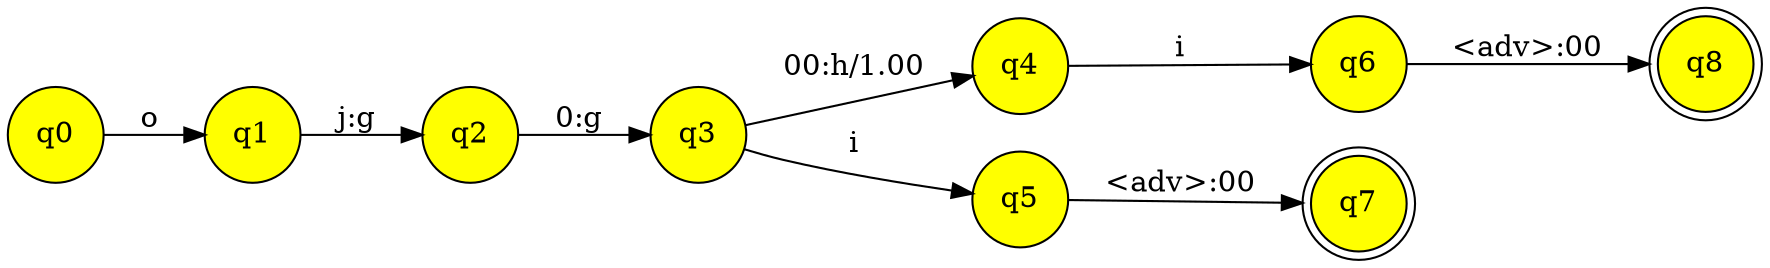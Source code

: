 // This graph generated with hfst-fst2txt
digraph "compose(string(), xre(?))" {
charset = UTF8;
rankdir = LR;
node [shape=circle,style=filled,fillcolor=yellow]
q0 [label="q0"] 
q1 [label="q1"] 
q2 [label="q2"] 
q3 [label="q3"] 
q4 [label="q4"] 
q5 [label="q5"] 
q6 [label="q6"] 
q7 [shape=doublecircle,label="q7"] 
q8 [shape=doublecircle,label="q8"] 
q0 -> q1 [label="o "];
q1 -> q2 [label="j:g "];
q2 -> q3 [label="0:g "];
q3 -> q4 [label="00:h/1.00 "];
q3 -> q5 [label="i "];
q4 -> q6 [label="i "];
q5 -> q7 [label="<adv>:00 "];
q6 -> q8 [label="<adv>:00 "];
}
